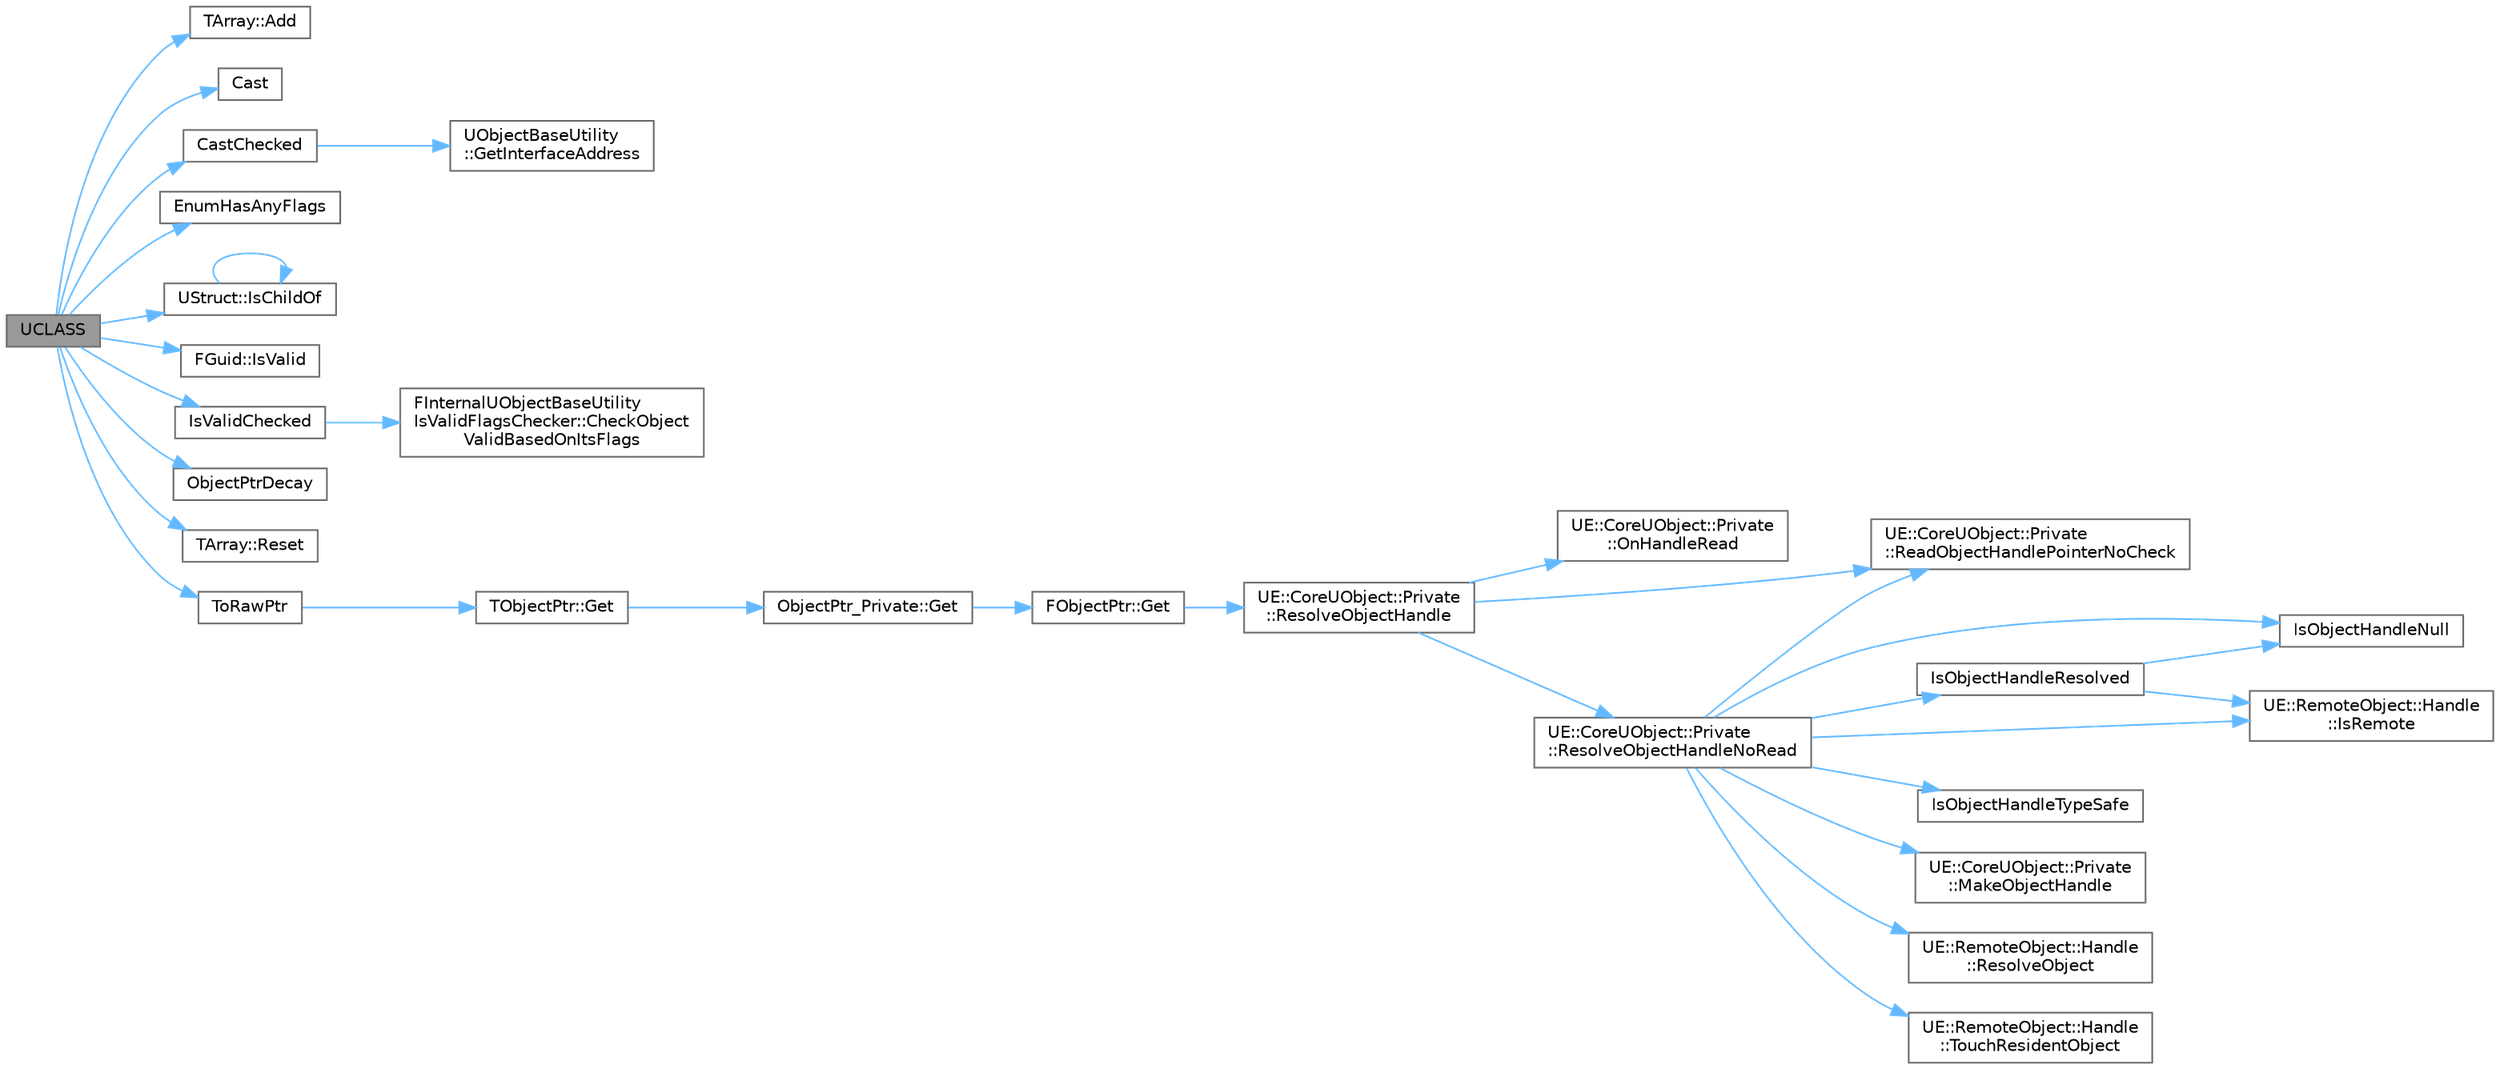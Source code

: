 digraph "UCLASS"
{
 // INTERACTIVE_SVG=YES
 // LATEX_PDF_SIZE
  bgcolor="transparent";
  edge [fontname=Helvetica,fontsize=10,labelfontname=Helvetica,labelfontsize=10];
  node [fontname=Helvetica,fontsize=10,shape=box,height=0.2,width=0.4];
  rankdir="LR";
  Node1 [id="Node000001",label="UCLASS",height=0.2,width=0.4,color="gray40", fillcolor="grey60", style="filled", fontcolor="black",tooltip="Actor is the base class for an Object that can be placed or spawned in a level."];
  Node1 -> Node2 [id="edge1_Node000001_Node000002",color="steelblue1",style="solid",tooltip=" "];
  Node2 [id="Node000002",label="TArray::Add",height=0.2,width=0.4,color="grey40", fillcolor="white", style="filled",URL="$d4/d52/classTArray.html#a94f6bf2bef04382fc79010abad57d823",tooltip="Adds a new item to the end of the array, possibly reallocating the whole array to fit."];
  Node1 -> Node3 [id="edge2_Node000001_Node000003",color="steelblue1",style="solid",tooltip=" "];
  Node3 [id="Node000003",label="Cast",height=0.2,width=0.4,color="grey40", fillcolor="white", style="filled",URL="$d4/d55/Casts_8h.html#af337187a7ebe36fac35ea41db8a65ba9",tooltip=" "];
  Node1 -> Node4 [id="edge3_Node000001_Node000004",color="steelblue1",style="solid",tooltip=" "];
  Node4 [id="Node000004",label="CastChecked",height=0.2,width=0.4,color="grey40", fillcolor="white", style="filled",URL="$d4/d55/Casts_8h.html#aab30506d0b00905fe332e42486635487",tooltip=" "];
  Node4 -> Node5 [id="edge4_Node000004_Node000005",color="steelblue1",style="solid",tooltip=" "];
  Node5 [id="Node000005",label="UObjectBaseUtility\l::GetInterfaceAddress",height=0.2,width=0.4,color="grey40", fillcolor="white", style="filled",URL="$d6/d7b/classUObjectBaseUtility.html#a0e8391e9eb082502a5b2b60c2974cfb2",tooltip="Returns a pointer to this object safely converted to a pointer of the specified interface class."];
  Node1 -> Node6 [id="edge5_Node000001_Node000006",color="steelblue1",style="solid",tooltip=" "];
  Node6 [id="Node000006",label="EnumHasAnyFlags",height=0.2,width=0.4,color="grey40", fillcolor="white", style="filled",URL="$d8/de7/EnumClassFlags_8h.html#a584482cc5c314e3e8ea8d24c7adf9f6e",tooltip=" "];
  Node1 -> Node7 [id="edge6_Node000001_Node000007",color="steelblue1",style="solid",tooltip=" "];
  Node7 [id="Node000007",label="UStruct::IsChildOf",height=0.2,width=0.4,color="grey40", fillcolor="white", style="filled",URL="$dc/d19/classUStruct.html#a8e3ec7a5e338fc3b99e3d81bf07d4311",tooltip="Returns true if this struct either is class T, or is a child of class T."];
  Node7 -> Node7 [id="edge7_Node000007_Node000007",color="steelblue1",style="solid",tooltip=" "];
  Node1 -> Node8 [id="edge8_Node000001_Node000008",color="steelblue1",style="solid",tooltip=" "];
  Node8 [id="Node000008",label="FGuid::IsValid",height=0.2,width=0.4,color="grey40", fillcolor="white", style="filled",URL="$d8/d29/structFGuid.html#acec214c823edf4d7c9b744a56518880f",tooltip="Checks whether this GUID is valid or not."];
  Node1 -> Node9 [id="edge9_Node000001_Node000009",color="steelblue1",style="solid",tooltip=" "];
  Node9 [id="Node000009",label="IsValidChecked",height=0.2,width=0.4,color="grey40", fillcolor="white", style="filled",URL="$db/dbf/Object_8h.html#a46adad869b3ed027cb126903b365d6bb",tooltip="Test validity of object similar to IsValid(Test) however the null pointer test is skipped."];
  Node9 -> Node10 [id="edge10_Node000009_Node000010",color="steelblue1",style="solid",tooltip=" "];
  Node10 [id="Node000010",label="FInternalUObjectBaseUtility\lIsValidFlagsChecker::CheckObject\lValidBasedOnItsFlags",height=0.2,width=0.4,color="grey40", fillcolor="white", style="filled",URL="$de/d1a/structFInternalUObjectBaseUtilityIsValidFlagsChecker.html#a5f0624963bb29d162cec1a0e9dfe73d6",tooltip=" "];
  Node1 -> Node11 [id="edge11_Node000001_Node000011",color="steelblue1",style="solid",tooltip=" "];
  Node11 [id="Node000011",label="ObjectPtrDecay",height=0.2,width=0.4,color="grey40", fillcolor="white", style="filled",URL="$d6/d75/ObjectPtr_8h.html#a96a2c7c11fd062f80dfcc5a841754895",tooltip=" "];
  Node1 -> Node12 [id="edge12_Node000001_Node000012",color="steelblue1",style="solid",tooltip=" "];
  Node12 [id="Node000012",label="TArray::Reset",height=0.2,width=0.4,color="grey40", fillcolor="white", style="filled",URL="$d4/d52/classTArray.html#a246ab624b720b01fd83764700aab8cf9",tooltip="Same as empty, but doesn't change memory allocations, unless the new size is larger than the current ..."];
  Node1 -> Node13 [id="edge13_Node000001_Node000013",color="steelblue1",style="solid",tooltip=" "];
  Node13 [id="Node000013",label="ToRawPtr",height=0.2,width=0.4,color="grey40", fillcolor="white", style="filled",URL="$d6/d75/ObjectPtr_8h.html#af0ba8050fb680eab39940b2fc0d96440",tooltip=" "];
  Node13 -> Node14 [id="edge14_Node000013_Node000014",color="steelblue1",style="solid",tooltip=" "];
  Node14 [id="Node000014",label="TObjectPtr::Get",height=0.2,width=0.4,color="grey40", fillcolor="white", style="filled",URL="$d4/d0b/structTObjectPtr.html#aaaac764c657d4d701ca5a81446d4e1b3",tooltip=" "];
  Node14 -> Node15 [id="edge15_Node000014_Node000015",color="steelblue1",style="solid",tooltip=" "];
  Node15 [id="Node000015",label="ObjectPtr_Private::Get",height=0.2,width=0.4,color="grey40", fillcolor="white", style="filled",URL="$d6/de0/namespaceObjectPtr__Private.html#a16c240bb701b8e7d3d05cf586cc922cc",tooltip="Resolve and return the underlying reference."];
  Node15 -> Node16 [id="edge16_Node000015_Node000016",color="steelblue1",style="solid",tooltip=" "];
  Node16 [id="Node000016",label="FObjectPtr::Get",height=0.2,width=0.4,color="grey40", fillcolor="white", style="filled",URL="$d7/d0d/structFObjectPtr.html#a05ba2fa0f019cad9fcd6304385ba5724",tooltip=" "];
  Node16 -> Node17 [id="edge17_Node000016_Node000017",color="steelblue1",style="solid",tooltip=" "];
  Node17 [id="Node000017",label="UE::CoreUObject::Private\l::ResolveObjectHandle",height=0.2,width=0.4,color="grey40", fillcolor="white", style="filled",URL="$d9/d98/namespaceUE_1_1CoreUObject_1_1Private.html#a745deda04ce0a419e649330f978ccefe",tooltip=" "];
  Node17 -> Node18 [id="edge18_Node000017_Node000018",color="steelblue1",style="solid",tooltip=" "];
  Node18 [id="Node000018",label="UE::CoreUObject::Private\l::OnHandleRead",height=0.2,width=0.4,color="grey40", fillcolor="white", style="filled",URL="$d9/d98/namespaceUE_1_1CoreUObject_1_1Private.html#ae4818c513ad846109c8c58a40ad0292f",tooltip=" "];
  Node17 -> Node19 [id="edge19_Node000017_Node000019",color="steelblue1",style="solid",tooltip=" "];
  Node19 [id="Node000019",label="UE::CoreUObject::Private\l::ReadObjectHandlePointerNoCheck",height=0.2,width=0.4,color="grey40", fillcolor="white", style="filled",URL="$d9/d98/namespaceUE_1_1CoreUObject_1_1Private.html#a05b42895ea5f93b9398be3e8cc061d3a",tooltip="Read the handle as a pointer without checking if it is resolved."];
  Node17 -> Node20 [id="edge20_Node000017_Node000020",color="steelblue1",style="solid",tooltip=" "];
  Node20 [id="Node000020",label="UE::CoreUObject::Private\l::ResolveObjectHandleNoRead",height=0.2,width=0.4,color="grey40", fillcolor="white", style="filled",URL="$d9/d98/namespaceUE_1_1CoreUObject_1_1Private.html#a2ceee97798c503a5b003271969f9cc56",tooltip=" "];
  Node20 -> Node21 [id="edge21_Node000020_Node000021",color="steelblue1",style="solid",tooltip=" "];
  Node21 [id="Node000021",label="IsObjectHandleNull",height=0.2,width=0.4,color="grey40", fillcolor="white", style="filled",URL="$de/d34/ObjectHandle_8h.html#a1b0da599dda7e63634dbd31f1bb4bd26",tooltip=" "];
  Node20 -> Node22 [id="edge22_Node000020_Node000022",color="steelblue1",style="solid",tooltip=" "];
  Node22 [id="Node000022",label="IsObjectHandleResolved",height=0.2,width=0.4,color="grey40", fillcolor="white", style="filled",URL="$de/d34/ObjectHandle_8h.html#af3091d584a4fe1e738c80d0a9e4f13f6",tooltip=" "];
  Node22 -> Node21 [id="edge23_Node000022_Node000021",color="steelblue1",style="solid",tooltip=" "];
  Node22 -> Node23 [id="edge24_Node000022_Node000023",color="steelblue1",style="solid",tooltip=" "];
  Node23 [id="Node000023",label="UE::RemoteObject::Handle\l::IsRemote",height=0.2,width=0.4,color="grey40", fillcolor="white", style="filled",URL="$dc/d24/namespaceUE_1_1RemoteObject_1_1Handle.html#a0238fbf70df6bedb70acb1924707cf41",tooltip="Checks if an object associated with the specified unique id is remote."];
  Node20 -> Node24 [id="edge25_Node000020_Node000024",color="steelblue1",style="solid",tooltip=" "];
  Node24 [id="Node000024",label="IsObjectHandleTypeSafe",height=0.2,width=0.4,color="grey40", fillcolor="white", style="filled",URL="$de/d34/ObjectHandle_8h.html#a38f7811202ea40dd9b668b73bbe81e24",tooltip=" "];
  Node20 -> Node23 [id="edge26_Node000020_Node000023",color="steelblue1",style="solid",tooltip=" "];
  Node20 -> Node25 [id="edge27_Node000020_Node000025",color="steelblue1",style="solid",tooltip=" "];
  Node25 [id="Node000025",label="UE::CoreUObject::Private\l::MakeObjectHandle",height=0.2,width=0.4,color="grey40", fillcolor="white", style="filled",URL="$d9/d98/namespaceUE_1_1CoreUObject_1_1Private.html#a6ee32c4b54fd56c5edcc7468e45f68eb",tooltip="these functions are always defined regardless of UE_WITH_OBJECT_HANDLE_LATE_RESOLVE value"];
  Node20 -> Node19 [id="edge28_Node000020_Node000019",color="steelblue1",style="solid",tooltip=" "];
  Node20 -> Node26 [id="edge29_Node000020_Node000026",color="steelblue1",style="solid",tooltip=" "];
  Node26 [id="Node000026",label="UE::RemoteObject::Handle\l::ResolveObject",height=0.2,width=0.4,color="grey40", fillcolor="white", style="filled",URL="$dc/d24/namespaceUE_1_1RemoteObject_1_1Handle.html#a63794e32c2ed473268264abdb5398d3a",tooltip="Resolves a remote object given its stub, aborting the active transaction if the object is unavailable..."];
  Node20 -> Node27 [id="edge30_Node000020_Node000027",color="steelblue1",style="solid",tooltip=" "];
  Node27 [id="Node000027",label="UE::RemoteObject::Handle\l::TouchResidentObject",height=0.2,width=0.4,color="grey40", fillcolor="white", style="filled",URL="$dc/d24/namespaceUE_1_1RemoteObject_1_1Handle.html#a4bfff621b4c689da563fc272aa0d8c66",tooltip=" "];
}
